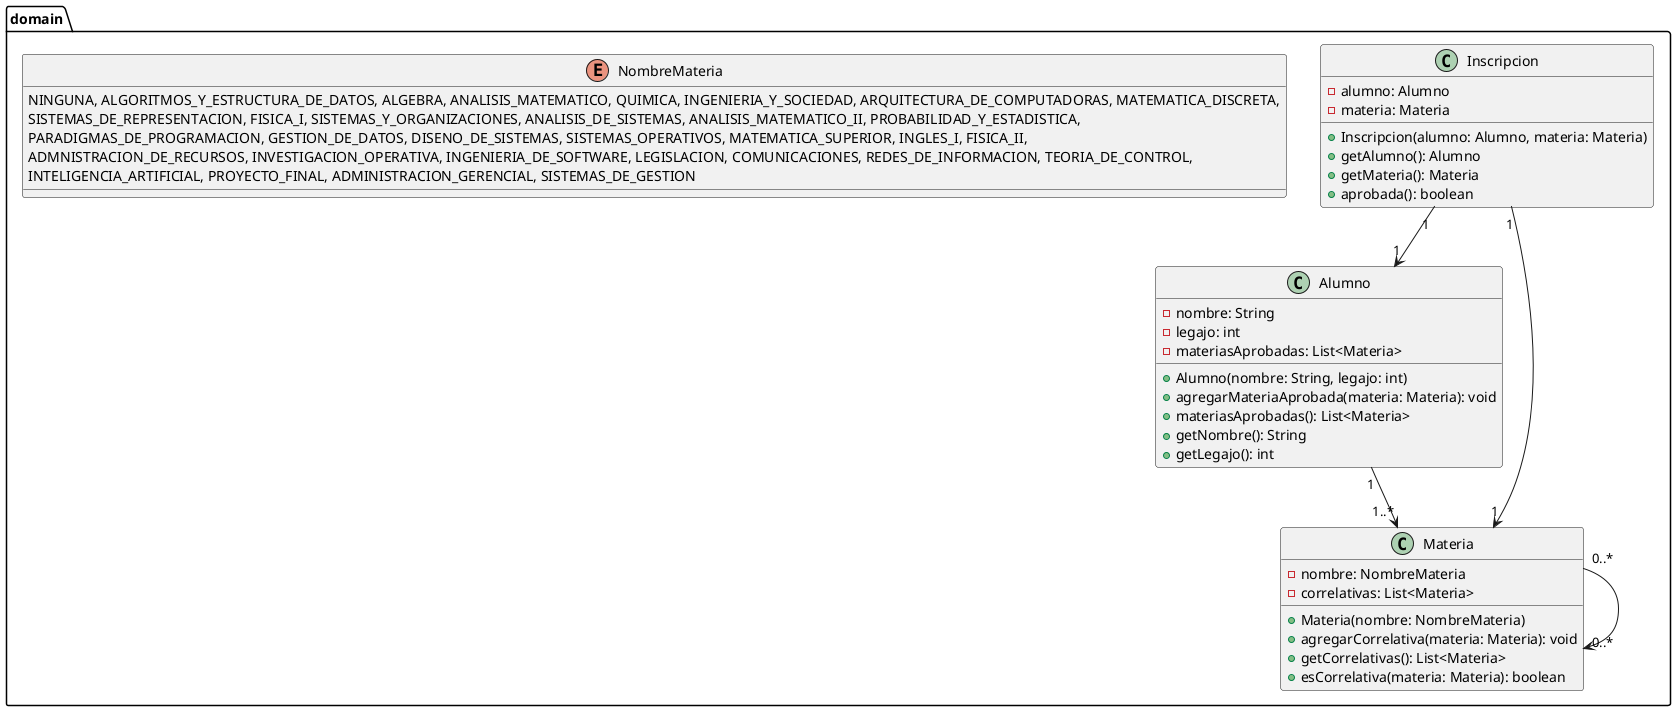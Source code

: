 @startuml

package domain {
    class Alumno {
        - nombre: String
        - legajo: int
        - materiasAprobadas: List<Materia>
        + Alumno(nombre: String, legajo: int)
        + agregarMateriaAprobada(materia: Materia): void
        + materiasAprobadas(): List<Materia>
        + getNombre(): String
        + getLegajo(): int
    }

    class Inscripcion {
        - alumno: Alumno
        - materia: Materia
        + Inscripcion(alumno: Alumno, materia: Materia)
        + getAlumno(): Alumno
        + getMateria(): Materia
        + aprobada(): boolean
    }

    class Materia {
        - nombre: NombreMateria
        - correlativas: List<Materia>
        + Materia(nombre: NombreMateria)
        + agregarCorrelativa(materia: Materia): void
        + getCorrelativas(): List<Materia>
        + esCorrelativa(materia: Materia): boolean
    }

    enum NombreMateria {
        NINGUNA, ALGORITMOS_Y_ESTRUCTURA_DE_DATOS, ALGEBRA, ANALISIS_MATEMATICO, QUIMICA, INGENIERIA_Y_SOCIEDAD, ARQUITECTURA_DE_COMPUTADORAS, MATEMATICA_DISCRETA,
        SISTEMAS_DE_REPRESENTACION, FISICA_I, SISTEMAS_Y_ORGANIZACIONES, ANALISIS_DE_SISTEMAS, ANALISIS_MATEMATICO_II, PROBABILIDAD_Y_ESTADISTICA,
        PARADIGMAS_DE_PROGRAMACION, GESTION_DE_DATOS, DISENO_DE_SISTEMAS, SISTEMAS_OPERATIVOS, MATEMATICA_SUPERIOR, INGLES_I, FISICA_II,
        ADMNISTRACION_DE_RECURSOS, INVESTIGACION_OPERATIVA, INGENIERIA_DE_SOFTWARE, LEGISLACION, COMUNICACIONES, REDES_DE_INFORMACION, TEORIA_DE_CONTROL,
        INTELIGENCIA_ARTIFICIAL, PROYECTO_FINAL, ADMINISTRACION_GERENCIAL, SISTEMAS_DE_GESTION
    }

    Alumno "1" --> "1..*" Materia
    Inscripcion "1" --> "1" Alumno
    Inscripcion "1" --> "1" Materia
    Materia "0..*" --> "0..*" Materia
}

@enduml

